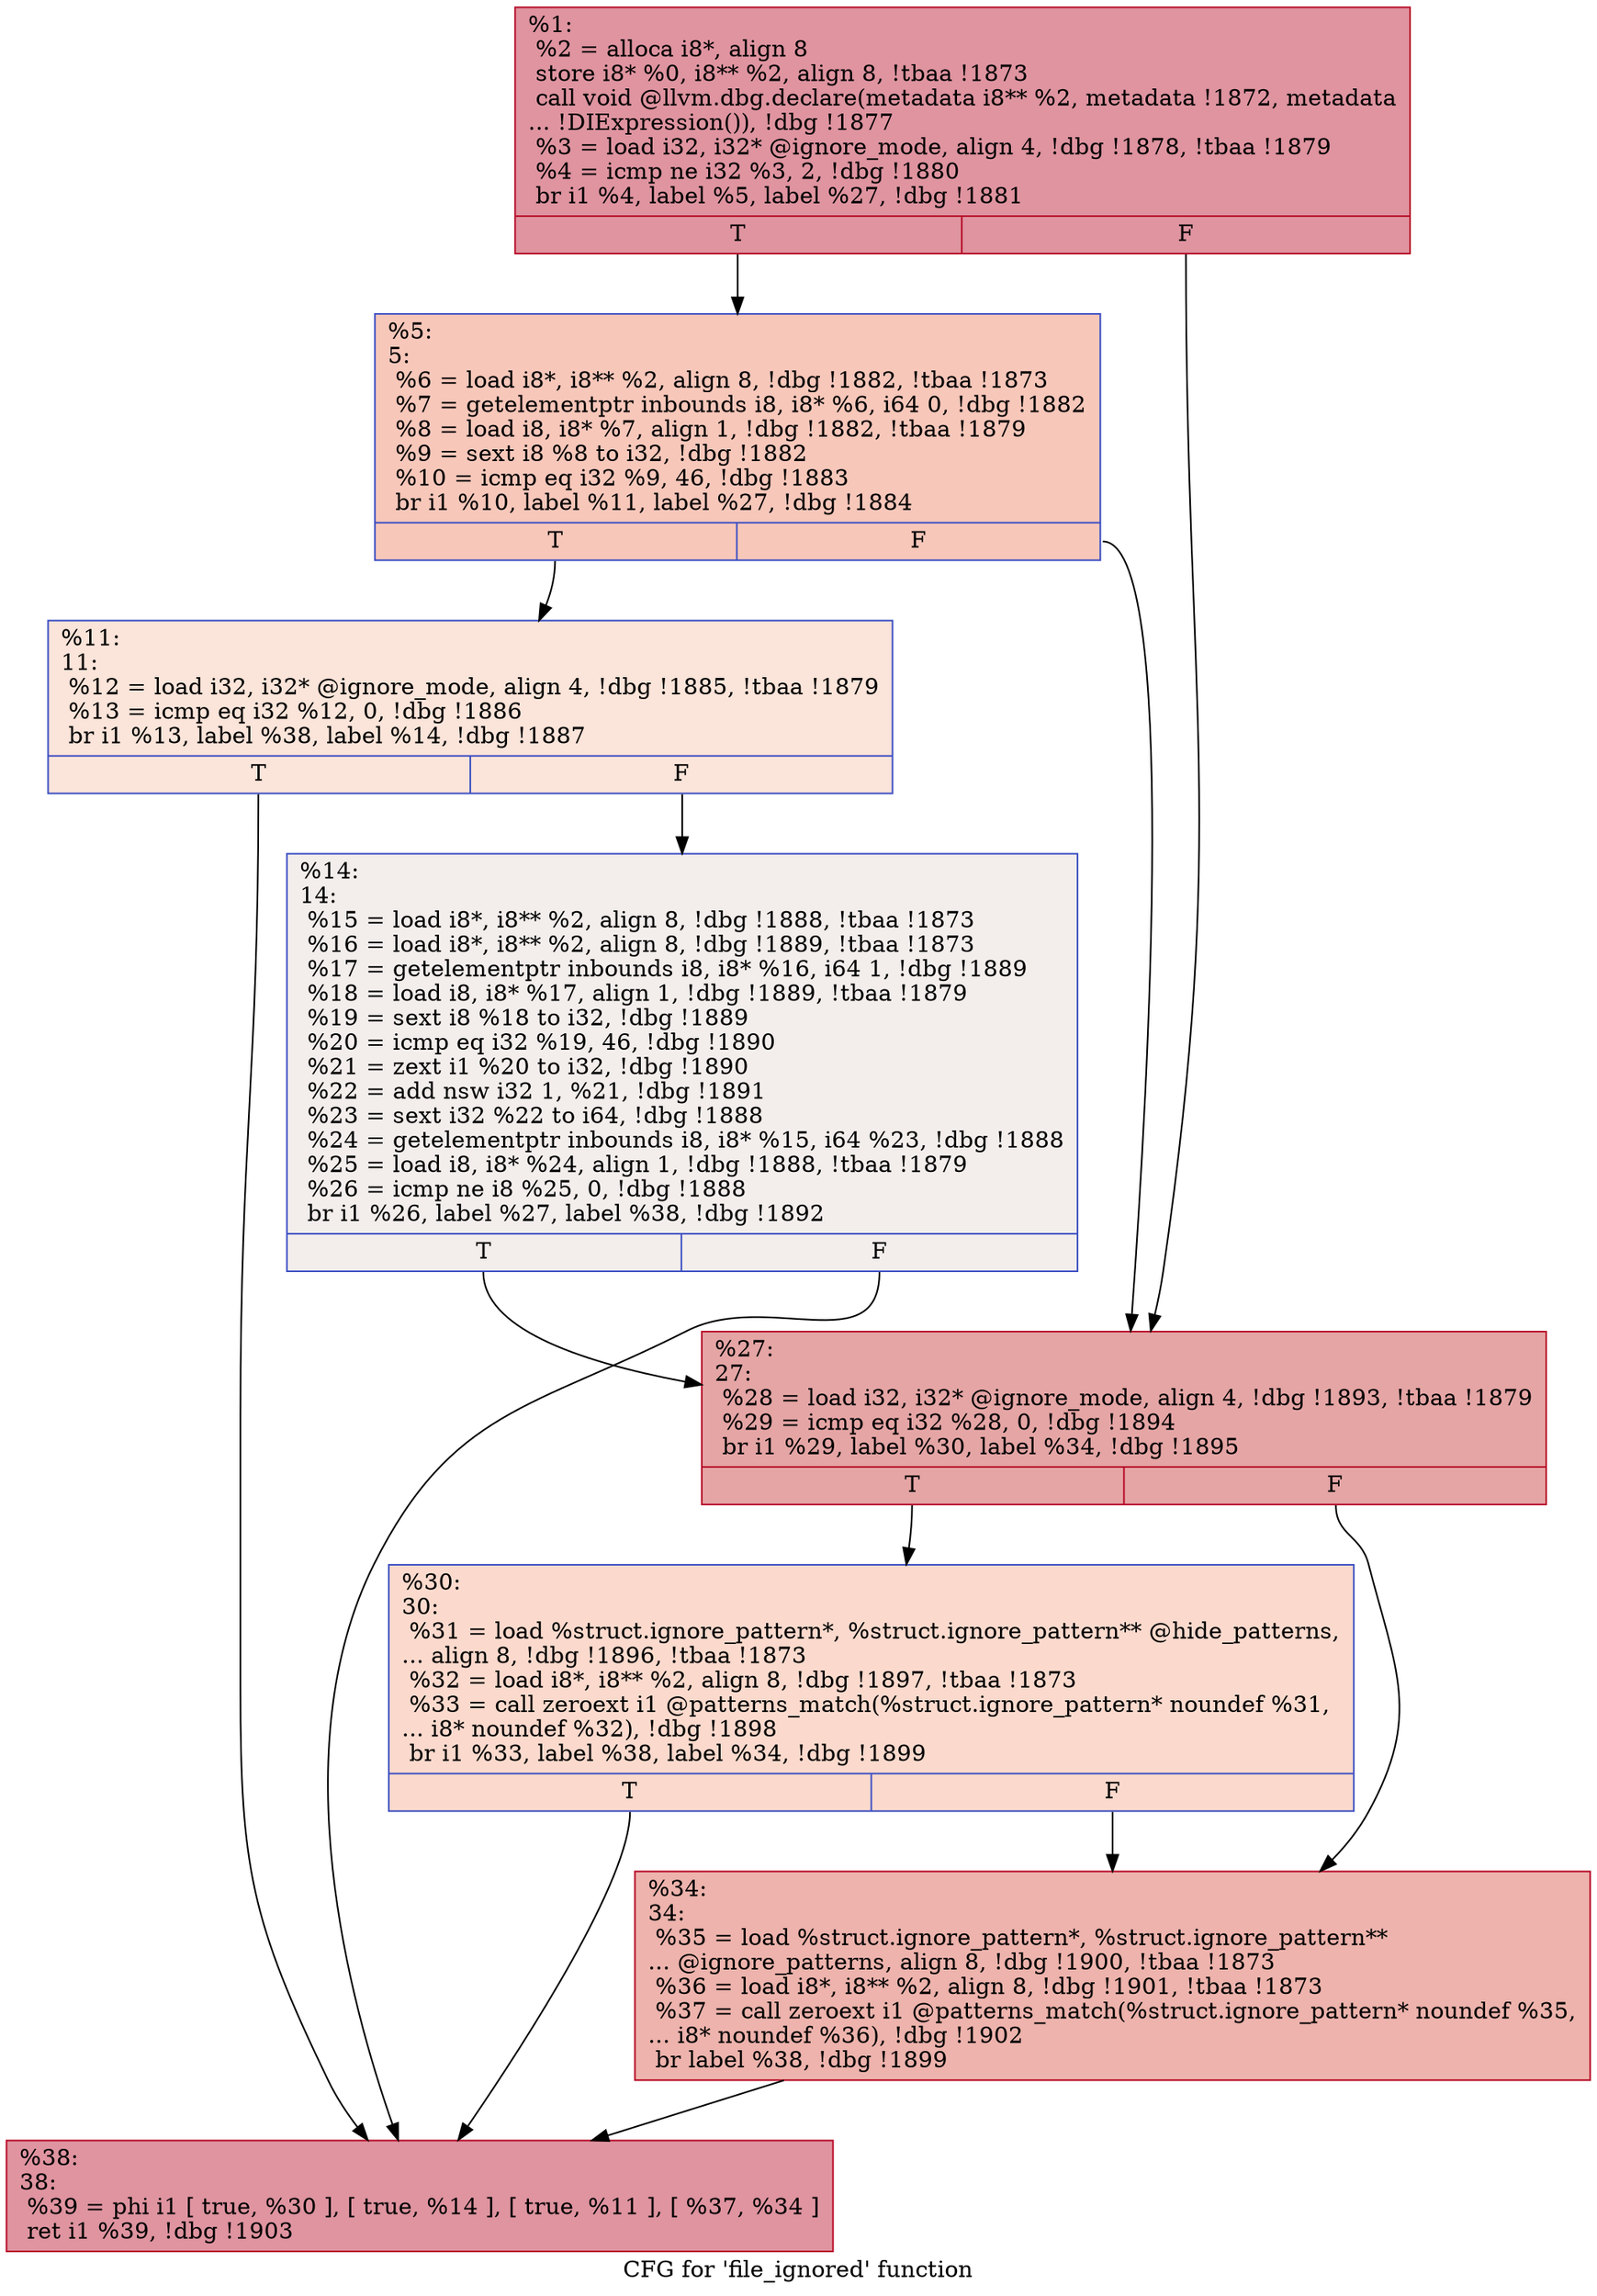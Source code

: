 digraph "CFG for 'file_ignored' function" {
	label="CFG for 'file_ignored' function";

	Node0x1ff5790 [shape=record,color="#b70d28ff", style=filled, fillcolor="#b70d2870",label="{%1:\l  %2 = alloca i8*, align 8\l  store i8* %0, i8** %2, align 8, !tbaa !1873\l  call void @llvm.dbg.declare(metadata i8** %2, metadata !1872, metadata\l... !DIExpression()), !dbg !1877\l  %3 = load i32, i32* @ignore_mode, align 4, !dbg !1878, !tbaa !1879\l  %4 = icmp ne i32 %3, 2, !dbg !1880\l  br i1 %4, label %5, label %27, !dbg !1881\l|{<s0>T|<s1>F}}"];
	Node0x1ff5790:s0 -> Node0x1ff57e0;
	Node0x1ff5790:s1 -> Node0x1ff58d0;
	Node0x1ff57e0 [shape=record,color="#3d50c3ff", style=filled, fillcolor="#ec7f6370",label="{%5:\l5:                                                \l  %6 = load i8*, i8** %2, align 8, !dbg !1882, !tbaa !1873\l  %7 = getelementptr inbounds i8, i8* %6, i64 0, !dbg !1882\l  %8 = load i8, i8* %7, align 1, !dbg !1882, !tbaa !1879\l  %9 = sext i8 %8 to i32, !dbg !1882\l  %10 = icmp eq i32 %9, 46, !dbg !1883\l  br i1 %10, label %11, label %27, !dbg !1884\l|{<s0>T|<s1>F}}"];
	Node0x1ff57e0:s0 -> Node0x1ff5830;
	Node0x1ff57e0:s1 -> Node0x1ff58d0;
	Node0x1ff5830 [shape=record,color="#3d50c3ff", style=filled, fillcolor="#f5c1a970",label="{%11:\l11:                                               \l  %12 = load i32, i32* @ignore_mode, align 4, !dbg !1885, !tbaa !1879\l  %13 = icmp eq i32 %12, 0, !dbg !1886\l  br i1 %13, label %38, label %14, !dbg !1887\l|{<s0>T|<s1>F}}"];
	Node0x1ff5830:s0 -> Node0x1ff59c0;
	Node0x1ff5830:s1 -> Node0x1ff5880;
	Node0x1ff5880 [shape=record,color="#3d50c3ff", style=filled, fillcolor="#e3d9d370",label="{%14:\l14:                                               \l  %15 = load i8*, i8** %2, align 8, !dbg !1888, !tbaa !1873\l  %16 = load i8*, i8** %2, align 8, !dbg !1889, !tbaa !1873\l  %17 = getelementptr inbounds i8, i8* %16, i64 1, !dbg !1889\l  %18 = load i8, i8* %17, align 1, !dbg !1889, !tbaa !1879\l  %19 = sext i8 %18 to i32, !dbg !1889\l  %20 = icmp eq i32 %19, 46, !dbg !1890\l  %21 = zext i1 %20 to i32, !dbg !1890\l  %22 = add nsw i32 1, %21, !dbg !1891\l  %23 = sext i32 %22 to i64, !dbg !1888\l  %24 = getelementptr inbounds i8, i8* %15, i64 %23, !dbg !1888\l  %25 = load i8, i8* %24, align 1, !dbg !1888, !tbaa !1879\l  %26 = icmp ne i8 %25, 0, !dbg !1888\l  br i1 %26, label %27, label %38, !dbg !1892\l|{<s0>T|<s1>F}}"];
	Node0x1ff5880:s0 -> Node0x1ff58d0;
	Node0x1ff5880:s1 -> Node0x1ff59c0;
	Node0x1ff58d0 [shape=record,color="#b70d28ff", style=filled, fillcolor="#c5333470",label="{%27:\l27:                                               \l  %28 = load i32, i32* @ignore_mode, align 4, !dbg !1893, !tbaa !1879\l  %29 = icmp eq i32 %28, 0, !dbg !1894\l  br i1 %29, label %30, label %34, !dbg !1895\l|{<s0>T|<s1>F}}"];
	Node0x1ff58d0:s0 -> Node0x1ff5920;
	Node0x1ff58d0:s1 -> Node0x1ff5970;
	Node0x1ff5920 [shape=record,color="#3d50c3ff", style=filled, fillcolor="#f7ac8e70",label="{%30:\l30:                                               \l  %31 = load %struct.ignore_pattern*, %struct.ignore_pattern** @hide_patterns,\l... align 8, !dbg !1896, !tbaa !1873\l  %32 = load i8*, i8** %2, align 8, !dbg !1897, !tbaa !1873\l  %33 = call zeroext i1 @patterns_match(%struct.ignore_pattern* noundef %31,\l... i8* noundef %32), !dbg !1898\l  br i1 %33, label %38, label %34, !dbg !1899\l|{<s0>T|<s1>F}}"];
	Node0x1ff5920:s0 -> Node0x1ff59c0;
	Node0x1ff5920:s1 -> Node0x1ff5970;
	Node0x1ff5970 [shape=record,color="#b70d28ff", style=filled, fillcolor="#d6524470",label="{%34:\l34:                                               \l  %35 = load %struct.ignore_pattern*, %struct.ignore_pattern**\l... @ignore_patterns, align 8, !dbg !1900, !tbaa !1873\l  %36 = load i8*, i8** %2, align 8, !dbg !1901, !tbaa !1873\l  %37 = call zeroext i1 @patterns_match(%struct.ignore_pattern* noundef %35,\l... i8* noundef %36), !dbg !1902\l  br label %38, !dbg !1899\l}"];
	Node0x1ff5970 -> Node0x1ff59c0;
	Node0x1ff59c0 [shape=record,color="#b70d28ff", style=filled, fillcolor="#b70d2870",label="{%38:\l38:                                               \l  %39 = phi i1 [ true, %30 ], [ true, %14 ], [ true, %11 ], [ %37, %34 ]\l  ret i1 %39, !dbg !1903\l}"];
}
